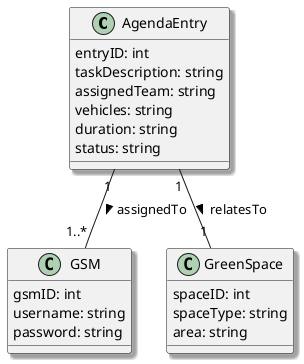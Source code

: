 @startuml
skinparam monochrome false
skinparam packageStyle rectangle
skinparam shadowing true
skinparam classAttributeIconSize 0

class AgendaEntry {
    entryID: int
    taskDescription: string
    assignedTeam: string
    vehicles: string
    duration: string
    status: string
}

class GSM {
    gsmID: int
    username: string
    password: string
}

class GreenSpace {
    spaceID: int
    spaceType: string
    area: string
}

AgendaEntry "1" -- "1..*" GSM : assignedTo >
AgendaEntry "1" -- "1" GreenSpace : relatesTo >
@enduml
